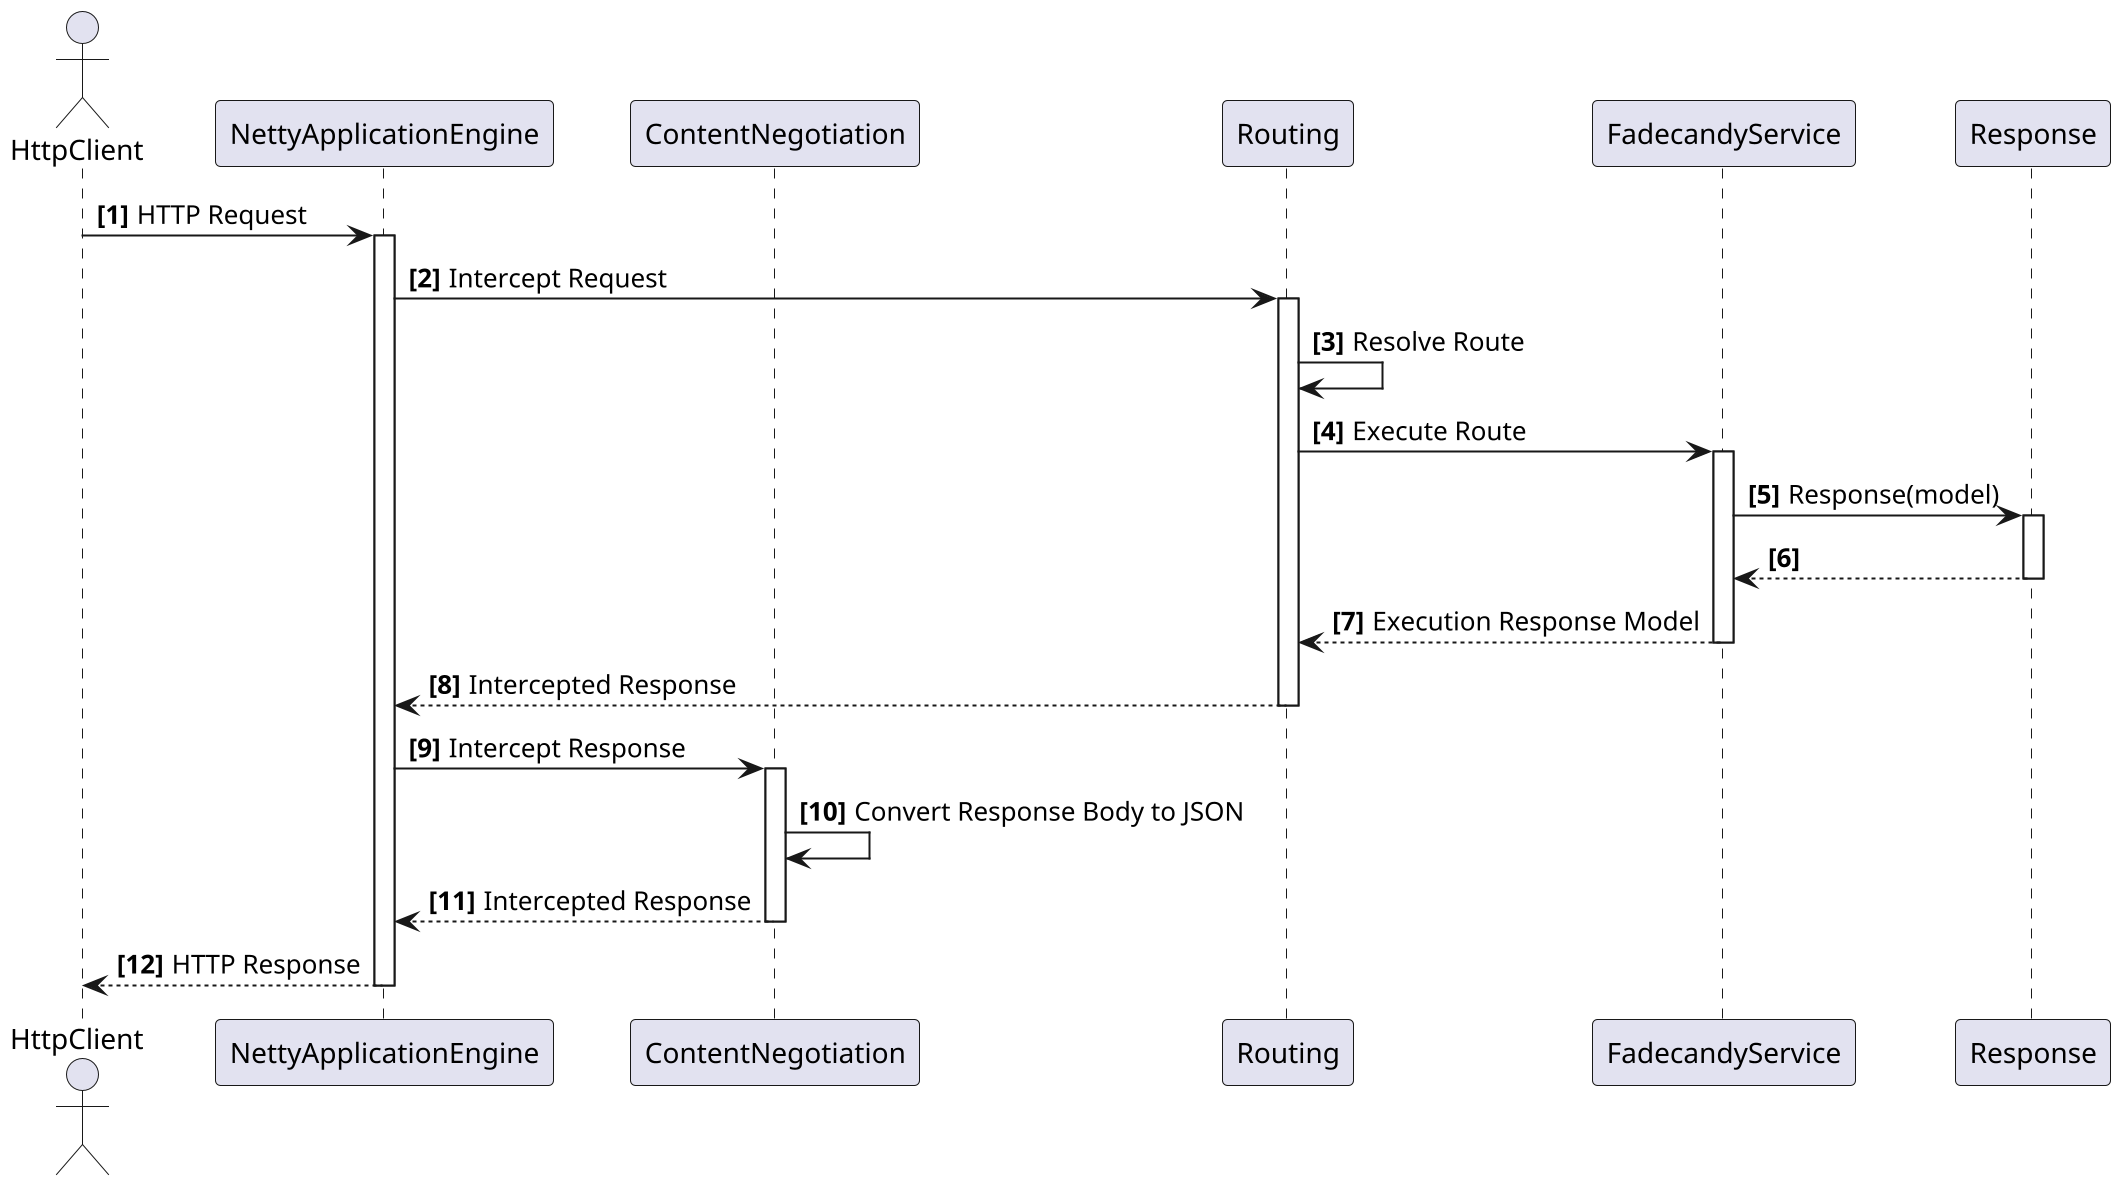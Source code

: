 @startuml Fadecandy REST
scale 2
autonumber "<b>[0]"

actor HttpClient
participant NettyApplicationEngine
participant ContentNegotiation
participant Routing
participant FadecandyService
participant Response

HttpClient -> NettyApplicationEngine : HTTP Request
activate NettyApplicationEngine
NettyApplicationEngine -> Routing : Intercept Request
activate Routing
Routing -> Routing : Resolve Route
Routing -> FadecandyService : Execute Route
activate FadecandyService
FadecandyService -> Response : Response(model)
activate Response
FadecandyService <-- Response
deactivate Response
Routing <-- FadecandyService : Execution Response Model 
deactivate FadecandyService
NettyApplicationEngine <-- Routing : Intercepted Response
deactivate Routing
NettyApplicationEngine -> ContentNegotiation : Intercept Response
activate ContentNegotiation
ContentNegotiation -> ContentNegotiation : Convert Response Body to JSON
NettyApplicationEngine <-- ContentNegotiation : Intercepted Response
deactivate ContentNegotiation
HttpClient <-- NettyApplicationEngine : HTTP Response
deactivate NettyApplicationEngine


@enduml